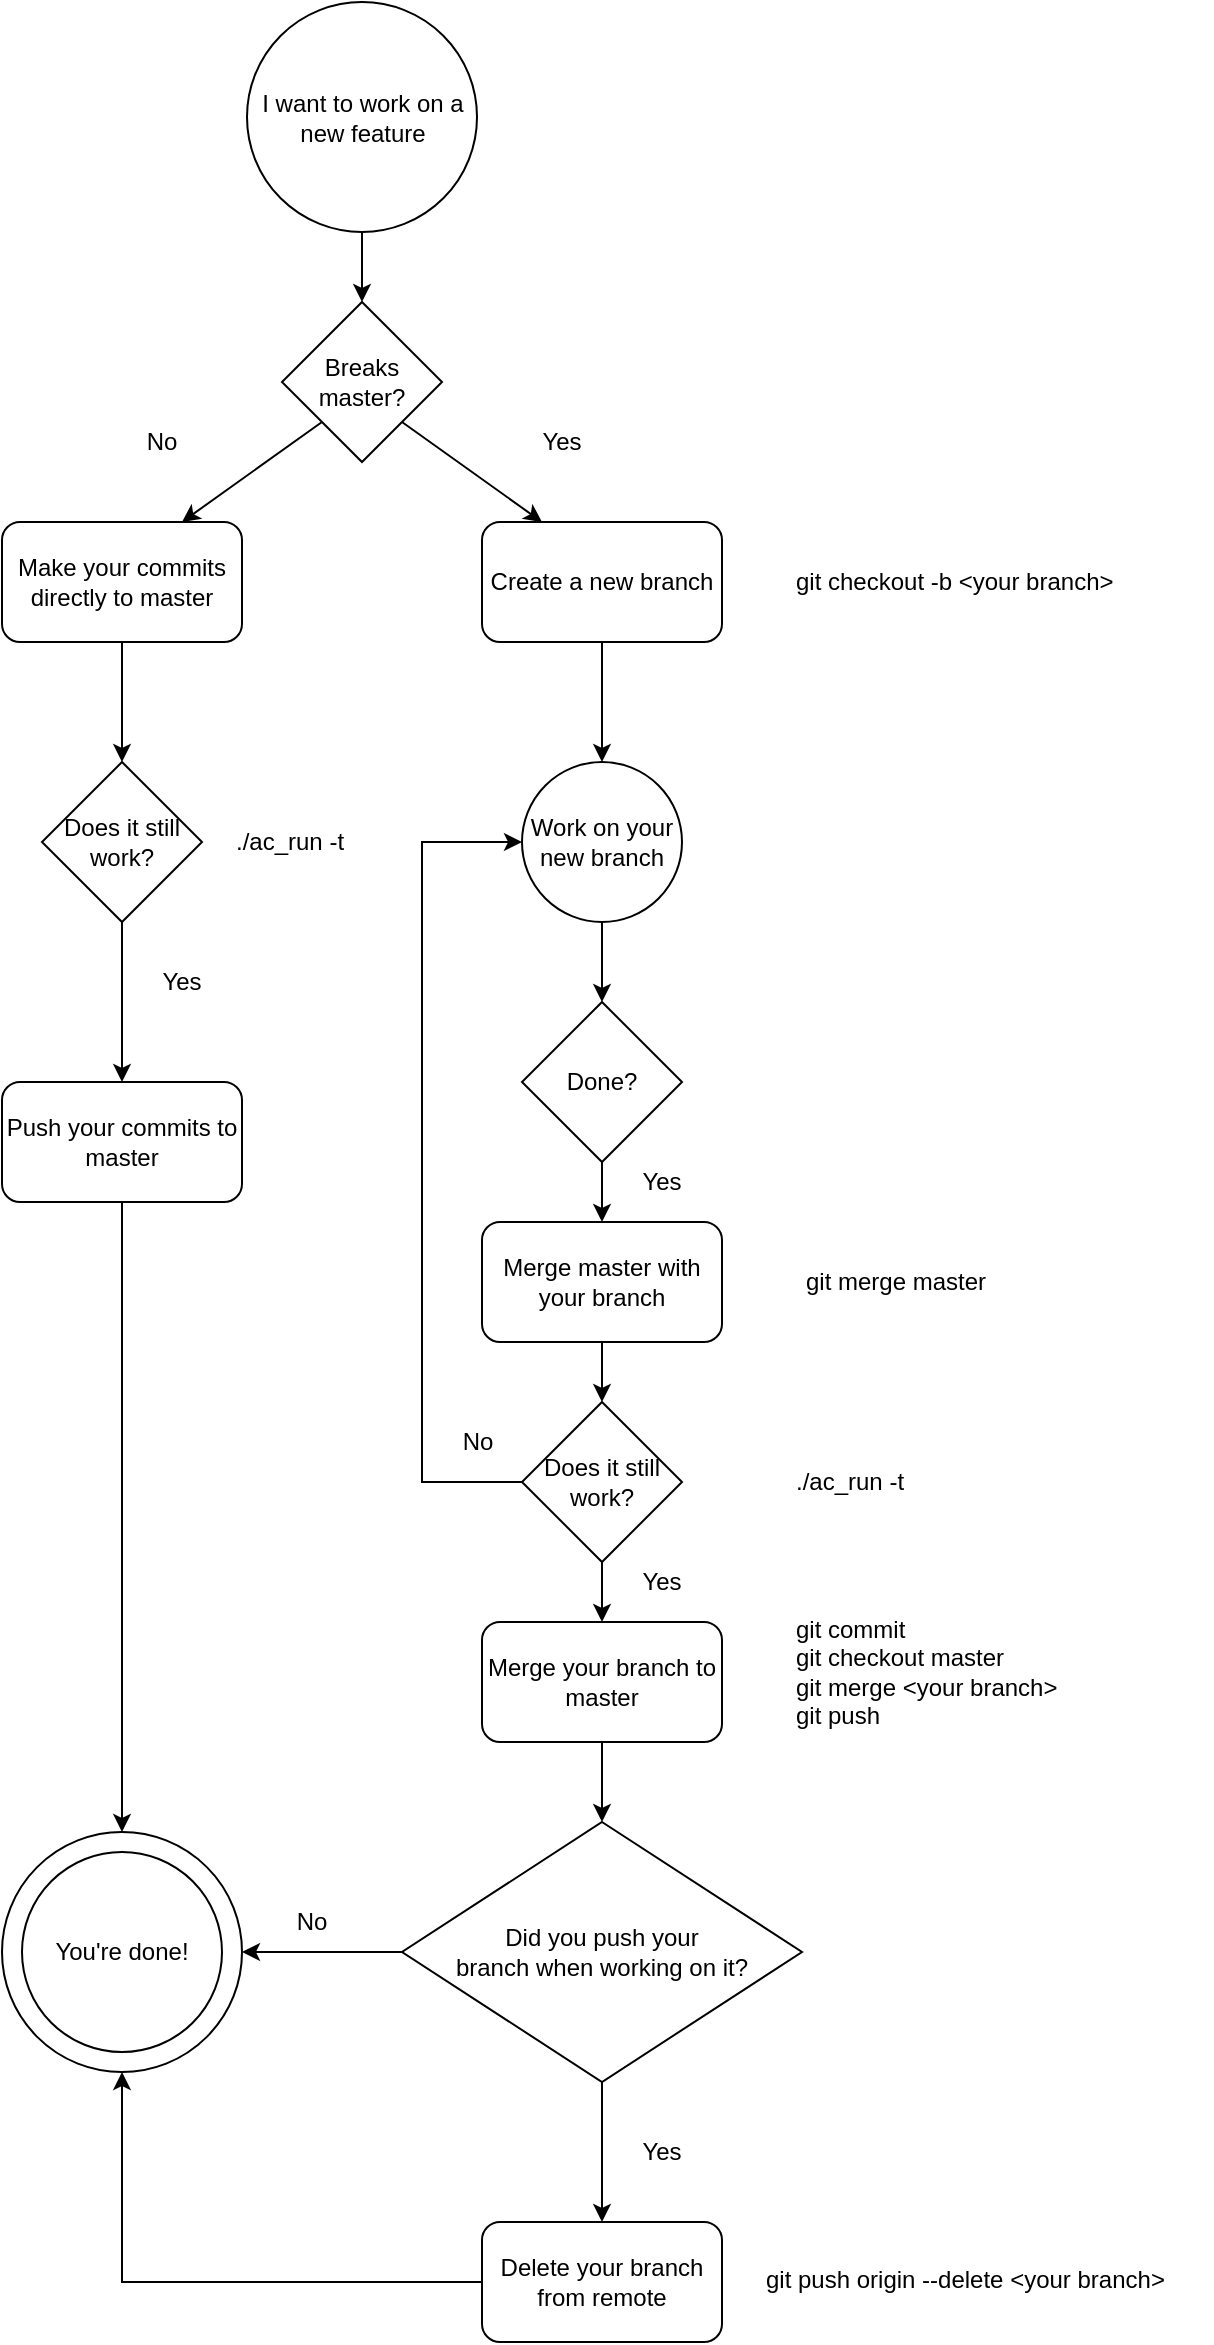<mxfile version="10.8.4" type="device"><diagram id="buiN-QRA47Ge1Fg0ieOi" name="Page-1"><mxGraphModel dx="1394" dy="927" grid="1" gridSize="10" guides="1" tooltips="1" connect="1" arrows="1" fold="1" page="1" pageScale="1" pageWidth="850" pageHeight="1100" math="0" shadow="0"><root><mxCell id="0"/><mxCell id="1" parent="0"/><mxCell id="nWFYpE0F6sZTm9NNlezZ-7" style="edgeStyle=none;rounded=0;orthogonalLoop=1;jettySize=auto;html=1;exitX=0;exitY=1;exitDx=0;exitDy=0;entryX=0.75;entryY=0;entryDx=0;entryDy=0;" edge="1" parent="1" source="nWFYpE0F6sZTm9NNlezZ-2" target="nWFYpE0F6sZTm9NNlezZ-6"><mxGeometry relative="1" as="geometry"/></mxCell><mxCell id="nWFYpE0F6sZTm9NNlezZ-10" style="edgeStyle=none;rounded=0;orthogonalLoop=1;jettySize=auto;html=1;exitX=1;exitY=1;exitDx=0;exitDy=0;entryX=0.25;entryY=0;entryDx=0;entryDy=0;" edge="1" parent="1" source="nWFYpE0F6sZTm9NNlezZ-2" target="nWFYpE0F6sZTm9NNlezZ-9"><mxGeometry relative="1" as="geometry"/></mxCell><mxCell id="nWFYpE0F6sZTm9NNlezZ-2" value="Breaks master?" style="rhombus;whiteSpace=wrap;html=1;" vertex="1" parent="1"><mxGeometry x="320" y="210" width="80" height="80" as="geometry"/></mxCell><mxCell id="nWFYpE0F6sZTm9NNlezZ-69" style="edgeStyle=orthogonalEdgeStyle;rounded=0;orthogonalLoop=1;jettySize=auto;html=1;exitX=0.5;exitY=1;exitDx=0;exitDy=0;entryX=0.5;entryY=0;entryDx=0;entryDy=0;endArrow=classic;endFill=1;" edge="1" parent="1" source="nWFYpE0F6sZTm9NNlezZ-6" target="nWFYpE0F6sZTm9NNlezZ-65"><mxGeometry relative="1" as="geometry"/></mxCell><mxCell id="nWFYpE0F6sZTm9NNlezZ-6" value="Make your commits directly to master" style="rounded=1;whiteSpace=wrap;html=1;" vertex="1" parent="1"><mxGeometry x="180" y="320" width="120" height="60" as="geometry"/></mxCell><mxCell id="nWFYpE0F6sZTm9NNlezZ-8" value="No" style="text;html=1;strokeColor=none;fillColor=none;align=center;verticalAlign=middle;whiteSpace=wrap;rounded=0;" vertex="1" parent="1"><mxGeometry x="240" y="270" width="40" height="20" as="geometry"/></mxCell><mxCell id="nWFYpE0F6sZTm9NNlezZ-16" value="" style="edgeStyle=none;rounded=0;orthogonalLoop=1;jettySize=auto;html=1;" edge="1" parent="1" source="nWFYpE0F6sZTm9NNlezZ-9"><mxGeometry relative="1" as="geometry"><mxPoint x="480" y="440" as="targetPoint"/></mxGeometry></mxCell><mxCell id="nWFYpE0F6sZTm9NNlezZ-9" value="Create a new branch" style="rounded=1;whiteSpace=wrap;html=1;" vertex="1" parent="1"><mxGeometry x="420" y="320" width="120" height="60" as="geometry"/></mxCell><mxCell id="nWFYpE0F6sZTm9NNlezZ-11" value="Yes" style="text;html=1;strokeColor=none;fillColor=none;align=center;verticalAlign=middle;whiteSpace=wrap;rounded=0;" vertex="1" parent="1"><mxGeometry x="440" y="270" width="40" height="20" as="geometry"/></mxCell><mxCell id="nWFYpE0F6sZTm9NNlezZ-17" value="git checkout -b &amp;lt;your branch&amp;gt;" style="text;html=1;strokeColor=none;fillColor=none;align=left;verticalAlign=middle;whiteSpace=wrap;rounded=0;" vertex="1" parent="1"><mxGeometry x="575" y="340" width="210" height="20" as="geometry"/></mxCell><mxCell id="nWFYpE0F6sZTm9NNlezZ-22" style="edgeStyle=none;rounded=0;orthogonalLoop=1;jettySize=auto;html=1;exitX=0.5;exitY=1;exitDx=0;exitDy=0;entryX=0.5;entryY=0;entryDx=0;entryDy=0;" edge="1" parent="1" source="nWFYpE0F6sZTm9NNlezZ-18" target="nWFYpE0F6sZTm9NNlezZ-21"><mxGeometry relative="1" as="geometry"/></mxCell><mxCell id="nWFYpE0F6sZTm9NNlezZ-18" value="Work on your new branch" style="ellipse;whiteSpace=wrap;html=1;aspect=fixed;" vertex="1" parent="1"><mxGeometry x="440" y="440" width="80" height="80" as="geometry"/></mxCell><mxCell id="nWFYpE0F6sZTm9NNlezZ-28" style="edgeStyle=orthogonalEdgeStyle;rounded=0;orthogonalLoop=1;jettySize=auto;html=1;exitX=0.5;exitY=1;exitDx=0;exitDy=0;entryX=0.5;entryY=0;entryDx=0;entryDy=0;" edge="1" parent="1" source="nWFYpE0F6sZTm9NNlezZ-21"><mxGeometry relative="1" as="geometry"><mxPoint x="480" y="670" as="targetPoint"/></mxGeometry></mxCell><mxCell id="nWFYpE0F6sZTm9NNlezZ-21" value="Done?" style="rhombus;whiteSpace=wrap;html=1;" vertex="1" parent="1"><mxGeometry x="440" y="560" width="80" height="80" as="geometry"/></mxCell><mxCell id="nWFYpE0F6sZTm9NNlezZ-31" value="Yes" style="text;html=1;strokeColor=none;fillColor=none;align=center;verticalAlign=middle;whiteSpace=wrap;rounded=0;" vertex="1" parent="1"><mxGeometry x="490" y="640" width="40" height="20" as="geometry"/></mxCell><mxCell id="nWFYpE0F6sZTm9NNlezZ-34" style="edgeStyle=orthogonalEdgeStyle;rounded=0;orthogonalLoop=1;jettySize=auto;html=1;exitX=0.5;exitY=1;exitDx=0;exitDy=0;entryX=0.5;entryY=0;entryDx=0;entryDy=0;" edge="1" parent="1" source="nWFYpE0F6sZTm9NNlezZ-32" target="nWFYpE0F6sZTm9NNlezZ-33"><mxGeometry relative="1" as="geometry"/></mxCell><mxCell id="nWFYpE0F6sZTm9NNlezZ-32" value="Merge master with your branch" style="rounded=1;whiteSpace=wrap;html=1;" vertex="1" parent="1"><mxGeometry x="420" y="670" width="120" height="60" as="geometry"/></mxCell><mxCell id="nWFYpE0F6sZTm9NNlezZ-38" style="edgeStyle=orthogonalEdgeStyle;rounded=0;orthogonalLoop=1;jettySize=auto;html=1;exitX=0;exitY=0.5;exitDx=0;exitDy=0;entryX=0;entryY=0.5;entryDx=0;entryDy=0;endArrow=classic;endFill=1;" edge="1" parent="1" source="nWFYpE0F6sZTm9NNlezZ-33" target="nWFYpE0F6sZTm9NNlezZ-18"><mxGeometry relative="1" as="geometry"><Array as="points"><mxPoint x="390" y="800"/><mxPoint x="390" y="480"/></Array></mxGeometry></mxCell><mxCell id="nWFYpE0F6sZTm9NNlezZ-45" style="edgeStyle=orthogonalEdgeStyle;rounded=0;orthogonalLoop=1;jettySize=auto;html=1;exitX=0.5;exitY=1;exitDx=0;exitDy=0;entryX=0.5;entryY=0;entryDx=0;entryDy=0;endArrow=classic;endFill=1;" edge="1" parent="1" source="nWFYpE0F6sZTm9NNlezZ-33" target="nWFYpE0F6sZTm9NNlezZ-43"><mxGeometry relative="1" as="geometry"/></mxCell><mxCell id="nWFYpE0F6sZTm9NNlezZ-33" value="Does it still work?" style="rhombus;whiteSpace=wrap;html=1;" vertex="1" parent="1"><mxGeometry x="440" y="760" width="80" height="80" as="geometry"/></mxCell><mxCell id="nWFYpE0F6sZTm9NNlezZ-39" value="No" style="text;html=1;strokeColor=none;fillColor=none;align=center;verticalAlign=middle;whiteSpace=wrap;rounded=0;" vertex="1" parent="1"><mxGeometry x="397.5" y="770" width="40" height="20" as="geometry"/></mxCell><mxCell id="nWFYpE0F6sZTm9NNlezZ-41" value="git merge master" style="text;html=1;strokeColor=none;fillColor=none;align=left;verticalAlign=middle;whiteSpace=wrap;rounded=0;" vertex="1" parent="1"><mxGeometry x="580" y="690" width="110" height="20" as="geometry"/></mxCell><mxCell id="nWFYpE0F6sZTm9NNlezZ-50" style="edgeStyle=orthogonalEdgeStyle;rounded=0;orthogonalLoop=1;jettySize=auto;html=1;exitX=0.5;exitY=1;exitDx=0;exitDy=0;entryX=0.5;entryY=0;entryDx=0;entryDy=0;endArrow=classic;endFill=1;" edge="1" parent="1" source="nWFYpE0F6sZTm9NNlezZ-43" target="nWFYpE0F6sZTm9NNlezZ-49"><mxGeometry relative="1" as="geometry"/></mxCell><mxCell id="nWFYpE0F6sZTm9NNlezZ-43" value="Merge your branch to master" style="rounded=1;whiteSpace=wrap;html=1;" vertex="1" parent="1"><mxGeometry x="420" y="870" width="120" height="60" as="geometry"/></mxCell><mxCell id="nWFYpE0F6sZTm9NNlezZ-44" value="&lt;div&gt;git commit&lt;br&gt;&lt;/div&gt;&lt;div&gt;git checkout master&lt;/div&gt;&lt;div&gt;git merge &amp;lt;your branch&amp;gt;&lt;br&gt;&lt;/div&gt;&lt;div&gt;git push&lt;br&gt;&lt;/div&gt;" style="text;html=1;strokeColor=none;fillColor=none;align=left;verticalAlign=middle;whiteSpace=wrap;rounded=0;" vertex="1" parent="1"><mxGeometry x="575" y="870" width="160" height="50" as="geometry"/></mxCell><mxCell id="nWFYpE0F6sZTm9NNlezZ-46" value="&lt;div&gt;Yes&lt;/div&gt;" style="text;html=1;strokeColor=none;fillColor=none;align=center;verticalAlign=middle;whiteSpace=wrap;rounded=0;" vertex="1" parent="1"><mxGeometry x="490" y="840" width="40" height="20" as="geometry"/></mxCell><mxCell id="nWFYpE0F6sZTm9NNlezZ-54" style="edgeStyle=orthogonalEdgeStyle;rounded=0;orthogonalLoop=1;jettySize=auto;html=1;exitX=0;exitY=0.5;exitDx=0;exitDy=0;entryX=1;entryY=0.5;entryDx=0;entryDy=0;endArrow=classic;endFill=1;" edge="1" parent="1" source="nWFYpE0F6sZTm9NNlezZ-49" target="nWFYpE0F6sZTm9NNlezZ-51"><mxGeometry relative="1" as="geometry"/></mxCell><mxCell id="nWFYpE0F6sZTm9NNlezZ-57" style="edgeStyle=orthogonalEdgeStyle;rounded=0;orthogonalLoop=1;jettySize=auto;html=1;exitX=0.5;exitY=1;exitDx=0;exitDy=0;entryX=0.5;entryY=0;entryDx=0;entryDy=0;endArrow=classic;endFill=1;" edge="1" parent="1" source="nWFYpE0F6sZTm9NNlezZ-49" target="nWFYpE0F6sZTm9NNlezZ-56"><mxGeometry relative="1" as="geometry"/></mxCell><mxCell id="nWFYpE0F6sZTm9NNlezZ-49" value="&lt;div&gt;Did you push your&lt;br&gt;&lt;/div&gt;&lt;div&gt;branch when working on it?&lt;/div&gt;" style="rhombus;whiteSpace=wrap;html=1;" vertex="1" parent="1"><mxGeometry x="380" y="970" width="200" height="130" as="geometry"/></mxCell><mxCell id="nWFYpE0F6sZTm9NNlezZ-51" value="" style="ellipse;whiteSpace=wrap;html=1;aspect=fixed;" vertex="1" parent="1"><mxGeometry x="180" y="975" width="120" height="120" as="geometry"/></mxCell><mxCell id="nWFYpE0F6sZTm9NNlezZ-52" value="You're done!" style="ellipse;whiteSpace=wrap;html=1;aspect=fixed;" vertex="1" parent="1"><mxGeometry x="190" y="985" width="100" height="100" as="geometry"/></mxCell><mxCell id="nWFYpE0F6sZTm9NNlezZ-55" value="No" style="text;html=1;strokeColor=none;fillColor=none;align=center;verticalAlign=middle;whiteSpace=wrap;rounded=0;" vertex="1" parent="1"><mxGeometry x="315" y="1010" width="40" height="20" as="geometry"/></mxCell><mxCell id="nWFYpE0F6sZTm9NNlezZ-60" style="edgeStyle=orthogonalEdgeStyle;rounded=0;orthogonalLoop=1;jettySize=auto;html=1;exitX=0;exitY=0.5;exitDx=0;exitDy=0;entryX=0.5;entryY=1;entryDx=0;entryDy=0;endArrow=classic;endFill=1;" edge="1" parent="1" source="nWFYpE0F6sZTm9NNlezZ-56" target="nWFYpE0F6sZTm9NNlezZ-51"><mxGeometry relative="1" as="geometry"/></mxCell><mxCell id="nWFYpE0F6sZTm9NNlezZ-56" value="Delete your branch from remote" style="rounded=1;whiteSpace=wrap;html=1;" vertex="1" parent="1"><mxGeometry x="420" y="1170" width="120" height="60" as="geometry"/></mxCell><mxCell id="nWFYpE0F6sZTm9NNlezZ-58" value="Yes" style="text;html=1;strokeColor=none;fillColor=none;align=center;verticalAlign=middle;whiteSpace=wrap;rounded=0;" vertex="1" parent="1"><mxGeometry x="490" y="1125" width="40" height="20" as="geometry"/></mxCell><mxCell id="nWFYpE0F6sZTm9NNlezZ-59" value="git push origin --delete &amp;lt;your branch&amp;gt;" style="text;html=1;" vertex="1" parent="1"><mxGeometry x="560" y="1185" width="210" height="30" as="geometry"/></mxCell><mxCell id="nWFYpE0F6sZTm9NNlezZ-63" style="edgeStyle=orthogonalEdgeStyle;rounded=0;orthogonalLoop=1;jettySize=auto;html=1;exitX=0.5;exitY=1;exitDx=0;exitDy=0;entryX=0.5;entryY=0;entryDx=0;entryDy=0;endArrow=classic;endFill=1;" edge="1" parent="1" source="nWFYpE0F6sZTm9NNlezZ-62" target="nWFYpE0F6sZTm9NNlezZ-2"><mxGeometry relative="1" as="geometry"/></mxCell><mxCell id="nWFYpE0F6sZTm9NNlezZ-62" value="I want to work on a new feature" style="ellipse;whiteSpace=wrap;html=1;aspect=fixed;" vertex="1" parent="1"><mxGeometry x="302.5" y="60" width="115" height="115" as="geometry"/></mxCell><mxCell id="nWFYpE0F6sZTm9NNlezZ-64" style="edgeStyle=orthogonalEdgeStyle;rounded=0;orthogonalLoop=1;jettySize=auto;html=1;exitX=0.5;exitY=1;exitDx=0;exitDy=0;entryX=0.5;entryY=0;entryDx=0;entryDy=0;endArrow=classic;endFill=1;" edge="1" parent="1" source="nWFYpE0F6sZTm9NNlezZ-65" target="nWFYpE0F6sZTm9NNlezZ-66"><mxGeometry relative="1" as="geometry"/></mxCell><mxCell id="nWFYpE0F6sZTm9NNlezZ-65" value="Does it still work?" style="rhombus;whiteSpace=wrap;html=1;" vertex="1" parent="1"><mxGeometry x="200" y="440" width="80" height="80" as="geometry"/></mxCell><mxCell id="nWFYpE0F6sZTm9NNlezZ-68" style="edgeStyle=orthogonalEdgeStyle;rounded=0;orthogonalLoop=1;jettySize=auto;html=1;exitX=0.5;exitY=1;exitDx=0;exitDy=0;entryX=0.5;entryY=0;entryDx=0;entryDy=0;endArrow=classic;endFill=1;" edge="1" parent="1" source="nWFYpE0F6sZTm9NNlezZ-66" target="nWFYpE0F6sZTm9NNlezZ-51"><mxGeometry relative="1" as="geometry"/></mxCell><mxCell id="nWFYpE0F6sZTm9NNlezZ-66" value="Push your commits to master" style="rounded=1;whiteSpace=wrap;html=1;" vertex="1" parent="1"><mxGeometry x="180" y="600" width="120" height="60" as="geometry"/></mxCell><mxCell id="nWFYpE0F6sZTm9NNlezZ-67" value="&lt;div&gt;Yes&lt;/div&gt;" style="text;html=1;strokeColor=none;fillColor=none;align=center;verticalAlign=middle;whiteSpace=wrap;rounded=0;" vertex="1" parent="1"><mxGeometry x="250" y="540" width="40" height="20" as="geometry"/></mxCell><mxCell id="nWFYpE0F6sZTm9NNlezZ-72" value="./ac_run -t" style="text;html=1;strokeColor=none;fillColor=none;align=left;verticalAlign=middle;whiteSpace=wrap;rounded=0;" vertex="1" parent="1"><mxGeometry x="295" y="470" width="75" height="20" as="geometry"/></mxCell><mxCell id="nWFYpE0F6sZTm9NNlezZ-73" value="./ac_run -t" style="text;html=1;strokeColor=none;fillColor=none;align=left;verticalAlign=middle;whiteSpace=wrap;rounded=0;" vertex="1" parent="1"><mxGeometry x="575" y="790" width="75" height="20" as="geometry"/></mxCell></root></mxGraphModel></diagram></mxfile>
